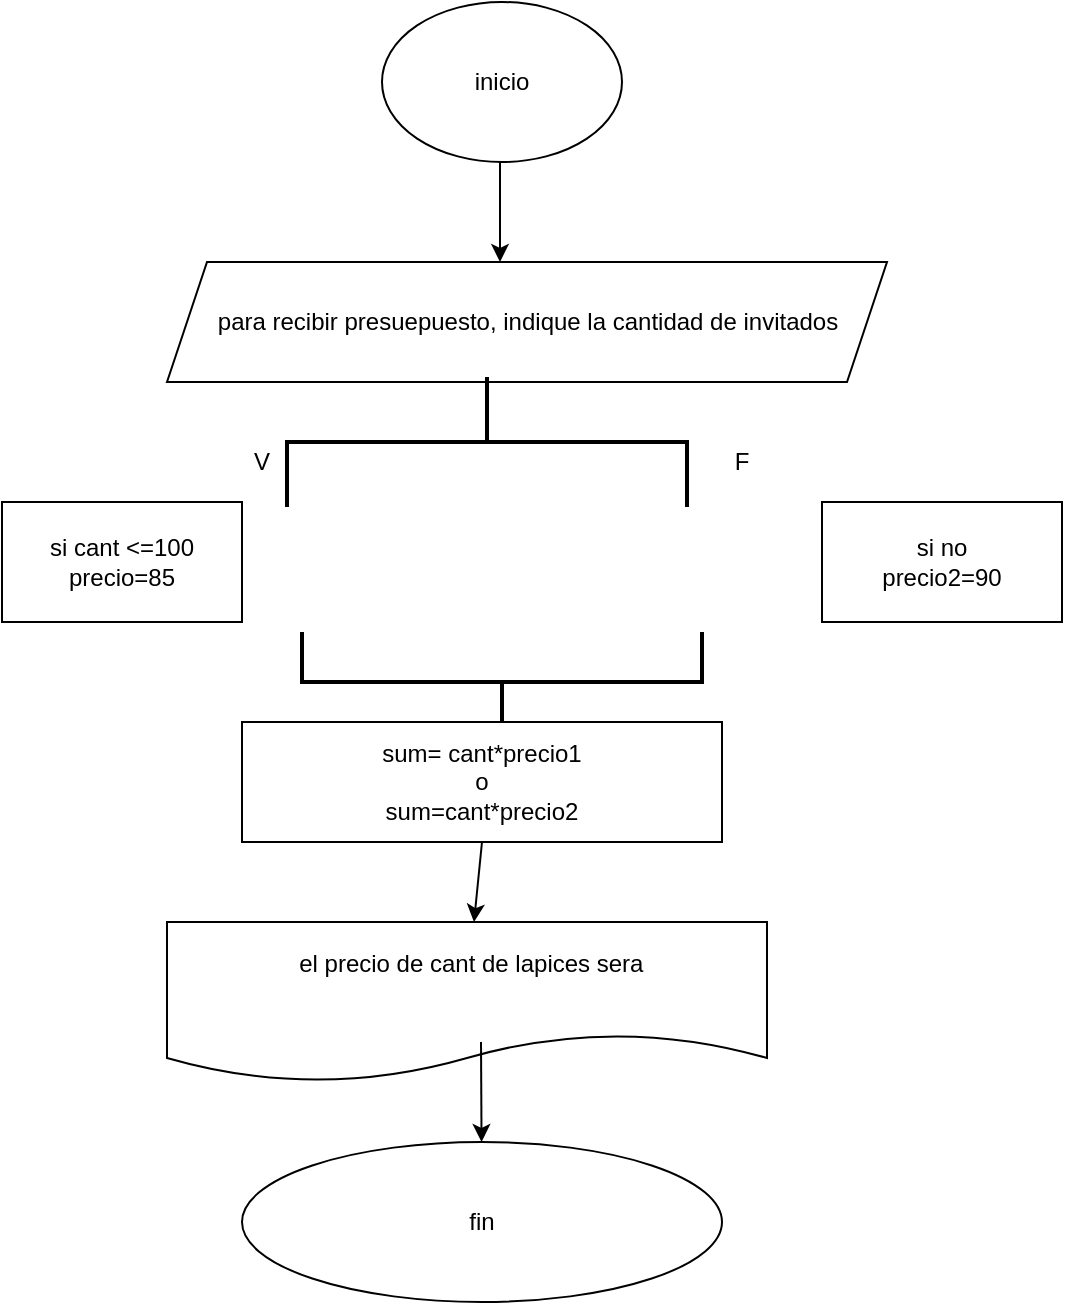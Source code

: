 <mxfile version="14.6.11" type="google"><diagram id="C5RBs43oDa-KdzZeNtuy" name="Page-1"><mxGraphModel dx="1416" dy="820" grid="1" gridSize="10" guides="1" tooltips="1" connect="1" arrows="1" fold="1" page="1" pageScale="1" pageWidth="827" pageHeight="1169" math="0" shadow="0"><root><mxCell id="WIyWlLk6GJQsqaUBKTNV-0"/><mxCell id="WIyWlLk6GJQsqaUBKTNV-1" parent="WIyWlLk6GJQsqaUBKTNV-0"/><mxCell id="ydC1kkg8botbYWbZ2mdD-0" value="inicio&lt;br&gt;" style="ellipse;whiteSpace=wrap;html=1;" vertex="1" parent="WIyWlLk6GJQsqaUBKTNV-1"><mxGeometry x="310" y="30" width="120" height="80" as="geometry"/></mxCell><mxCell id="ydC1kkg8botbYWbZ2mdD-1" value="" style="endArrow=classic;html=1;" edge="1" parent="WIyWlLk6GJQsqaUBKTNV-1"><mxGeometry width="50" height="50" relative="1" as="geometry"><mxPoint x="369" y="110" as="sourcePoint"/><mxPoint x="369" y="160" as="targetPoint"/></mxGeometry></mxCell><mxCell id="ydC1kkg8botbYWbZ2mdD-2" value="para recibir presuepuesto, indique la cantidad de invitados" style="shape=parallelogram;perimeter=parallelogramPerimeter;whiteSpace=wrap;html=1;fixedSize=1;" vertex="1" parent="WIyWlLk6GJQsqaUBKTNV-1"><mxGeometry x="202.5" y="160" width="360" height="60" as="geometry"/></mxCell><mxCell id="ydC1kkg8botbYWbZ2mdD-6" value="&amp;nbsp;el precio de cant de lapices sera&lt;br&gt;&lt;br&gt;" style="shape=document;whiteSpace=wrap;html=1;boundedLbl=1;" vertex="1" parent="WIyWlLk6GJQsqaUBKTNV-1"><mxGeometry x="202.5" y="490" width="300" height="80" as="geometry"/></mxCell><mxCell id="ydC1kkg8botbYWbZ2mdD-7" value="" style="endArrow=classic;html=1;" edge="1" parent="WIyWlLk6GJQsqaUBKTNV-1" target="ydC1kkg8botbYWbZ2mdD-8"><mxGeometry width="50" height="50" relative="1" as="geometry"><mxPoint x="359.5" y="550" as="sourcePoint"/><mxPoint x="359.5" y="640" as="targetPoint"/></mxGeometry></mxCell><mxCell id="ydC1kkg8botbYWbZ2mdD-8" value="fin&lt;br&gt;" style="ellipse;whiteSpace=wrap;html=1;" vertex="1" parent="WIyWlLk6GJQsqaUBKTNV-1"><mxGeometry x="240" y="600" width="240" height="80" as="geometry"/></mxCell><mxCell id="ydC1kkg8botbYWbZ2mdD-15" value="" style="strokeWidth=2;html=1;shape=mxgraph.flowchart.annotation_2;align=left;labelPosition=right;pointerEvents=1;rotation=90;" vertex="1" parent="WIyWlLk6GJQsqaUBKTNV-1"><mxGeometry x="330" y="150" width="65" height="200" as="geometry"/></mxCell><mxCell id="ydC1kkg8botbYWbZ2mdD-16" value="si cant &amp;lt;=100&lt;br&gt;precio=85" style="rounded=0;whiteSpace=wrap;html=1;" vertex="1" parent="WIyWlLk6GJQsqaUBKTNV-1"><mxGeometry x="120" y="280" width="120" height="60" as="geometry"/></mxCell><mxCell id="ydC1kkg8botbYWbZ2mdD-17" value="si no&lt;br&gt;precio2=90" style="rounded=0;whiteSpace=wrap;html=1;" vertex="1" parent="WIyWlLk6GJQsqaUBKTNV-1"><mxGeometry x="530" y="280" width="120" height="60" as="geometry"/></mxCell><mxCell id="ydC1kkg8botbYWbZ2mdD-20" value="V" style="text;html=1;strokeColor=none;fillColor=none;align=center;verticalAlign=middle;whiteSpace=wrap;rounded=0;" vertex="1" parent="WIyWlLk6GJQsqaUBKTNV-1"><mxGeometry x="230" y="250" width="40" height="20" as="geometry"/></mxCell><mxCell id="ydC1kkg8botbYWbZ2mdD-21" value="F" style="text;html=1;strokeColor=none;fillColor=none;align=center;verticalAlign=middle;whiteSpace=wrap;rounded=0;" vertex="1" parent="WIyWlLk6GJQsqaUBKTNV-1"><mxGeometry x="470" y="250" width="40" height="20" as="geometry"/></mxCell><mxCell id="ydC1kkg8botbYWbZ2mdD-22" value="" style="strokeWidth=2;html=1;shape=mxgraph.flowchart.annotation_2;align=left;labelPosition=right;pointerEvents=1;rotation=-90;" vertex="1" parent="WIyWlLk6GJQsqaUBKTNV-1"><mxGeometry x="345" y="270" width="50" height="200" as="geometry"/></mxCell><mxCell id="ydC1kkg8botbYWbZ2mdD-23" value="sum= cant*precio1&lt;br&gt;o&lt;br&gt;sum=cant*precio2" style="rounded=0;whiteSpace=wrap;html=1;" vertex="1" parent="WIyWlLk6GJQsqaUBKTNV-1"><mxGeometry x="240" y="390" width="240" height="60" as="geometry"/></mxCell><mxCell id="ydC1kkg8botbYWbZ2mdD-24" value="" style="endArrow=classic;html=1;exitX=0.5;exitY=1;exitDx=0;exitDy=0;" edge="1" parent="WIyWlLk6GJQsqaUBKTNV-1" source="ydC1kkg8botbYWbZ2mdD-23"><mxGeometry width="50" height="50" relative="1" as="geometry"><mxPoint x="380" y="440" as="sourcePoint"/><mxPoint x="356" y="490" as="targetPoint"/></mxGeometry></mxCell></root></mxGraphModel></diagram></mxfile>